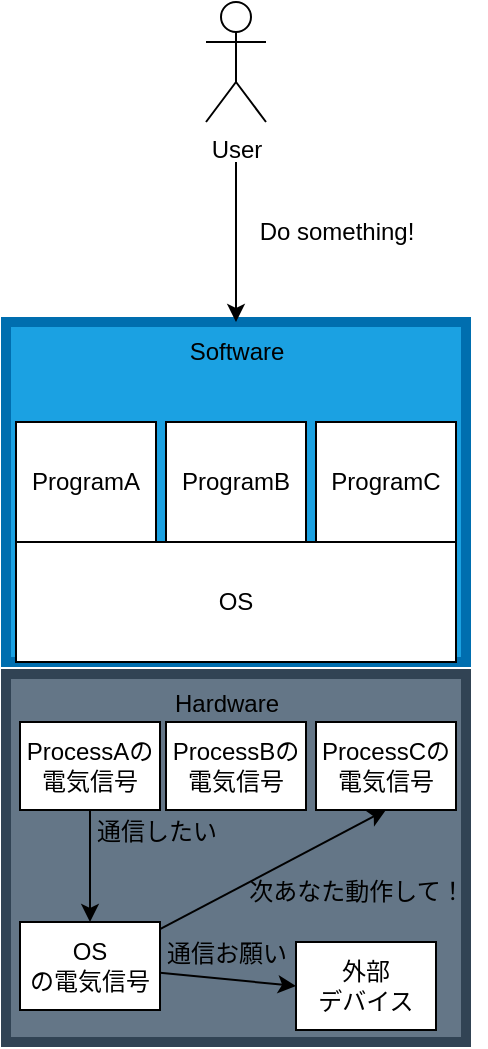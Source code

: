 <mxfile>
    <diagram id="Sfvuc9Lf6wjOlJgZZvaG" name="Page-1">
        <mxGraphModel dx="667" dy="1667" grid="1" gridSize="10" guides="1" tooltips="1" connect="1" arrows="1" fold="1" page="1" pageScale="1" pageWidth="827" pageHeight="1169" math="0" shadow="0">
            <root>
                <mxCell id="0"/>
                <mxCell id="1" parent="0"/>
                <mxCell id="14" value="" style="rounded=0;whiteSpace=wrap;html=1;fillColor=#1ba1e2;fontColor=#ffffff;strokeColor=#006EAF;strokeWidth=5;" vertex="1" parent="1">
                    <mxGeometry x="80" y="40" width="230" height="170" as="geometry"/>
                </mxCell>
                <mxCell id="6" style="edgeStyle=none;html=1;entryX=0.5;entryY=0;entryDx=0;entryDy=0;" parent="1" edge="1">
                    <mxGeometry relative="1" as="geometry">
                        <mxPoint x="195" y="-40" as="sourcePoint"/>
                        <mxPoint x="195" y="40" as="targetPoint"/>
                    </mxGeometry>
                </mxCell>
                <mxCell id="3" value="User" style="shape=umlActor;verticalLabelPosition=bottom;verticalAlign=top;html=1;outlineConnect=0;" parent="1" vertex="1">
                    <mxGeometry x="180" y="-120" width="30" height="60" as="geometry"/>
                </mxCell>
                <mxCell id="7" value="Do something!" style="text;html=1;align=center;verticalAlign=middle;resizable=0;points=[];autosize=1;strokeColor=none;fillColor=none;" parent="1" vertex="1">
                    <mxGeometry x="195" y="-20" width="100" height="30" as="geometry"/>
                </mxCell>
                <mxCell id="15" value="OS" style="rounded=0;whiteSpace=wrap;html=1;" vertex="1" parent="1">
                    <mxGeometry x="85" y="150" width="220" height="60" as="geometry"/>
                </mxCell>
                <mxCell id="16" value="ProgramA" style="rounded=0;whiteSpace=wrap;html=1;" vertex="1" parent="1">
                    <mxGeometry x="85" y="90" width="70" height="60" as="geometry"/>
                </mxCell>
                <mxCell id="17" value="Software" style="text;html=1;align=center;verticalAlign=middle;resizable=0;points=[];autosize=1;strokeColor=none;fillColor=none;" vertex="1" parent="1">
                    <mxGeometry x="160" y="40" width="70" height="30" as="geometry"/>
                </mxCell>
                <mxCell id="18" value="ProgramB" style="rounded=0;whiteSpace=wrap;html=1;" vertex="1" parent="1">
                    <mxGeometry x="160" y="90" width="70" height="60" as="geometry"/>
                </mxCell>
                <mxCell id="19" value="ProgramC" style="rounded=0;whiteSpace=wrap;html=1;" vertex="1" parent="1">
                    <mxGeometry x="235" y="90" width="70" height="60" as="geometry"/>
                </mxCell>
                <mxCell id="20" value="" style="rounded=0;whiteSpace=wrap;html=1;fillColor=#647687;fontColor=#ffffff;strokeColor=#314354;strokeWidth=5;" vertex="1" parent="1">
                    <mxGeometry x="80" y="216" width="230" height="184" as="geometry"/>
                </mxCell>
                <mxCell id="25" value="Hardware" style="text;html=1;align=center;verticalAlign=middle;resizable=0;points=[];autosize=1;strokeColor=none;fillColor=none;" vertex="1" parent="1">
                    <mxGeometry x="150" y="216" width="80" height="30" as="geometry"/>
                </mxCell>
                <mxCell id="30" style="edgeStyle=none;html=1;entryX=0.5;entryY=0;entryDx=0;entryDy=0;" edge="1" parent="1" source="26" target="29">
                    <mxGeometry relative="1" as="geometry"/>
                </mxCell>
                <mxCell id="26" value="ProcessAの電気信号" style="rounded=0;whiteSpace=wrap;html=1;" vertex="1" parent="1">
                    <mxGeometry x="87" y="240" width="70" height="44" as="geometry"/>
                </mxCell>
                <mxCell id="27" value="ProcessBの電気信号" style="rounded=0;whiteSpace=wrap;html=1;" vertex="1" parent="1">
                    <mxGeometry x="160" y="240" width="70" height="44" as="geometry"/>
                </mxCell>
                <mxCell id="28" value="ProcessCの電気信号" style="rounded=0;whiteSpace=wrap;html=1;" vertex="1" parent="1">
                    <mxGeometry x="235" y="240" width="70" height="44" as="geometry"/>
                </mxCell>
                <mxCell id="32" style="edgeStyle=none;html=1;entryX=0.5;entryY=1;entryDx=0;entryDy=0;" edge="1" parent="1" source="29" target="28">
                    <mxGeometry relative="1" as="geometry"/>
                </mxCell>
                <mxCell id="34" style="edgeStyle=none;html=1;entryX=0;entryY=0.5;entryDx=0;entryDy=0;" edge="1" parent="1" source="29" target="36">
                    <mxGeometry relative="1" as="geometry"/>
                </mxCell>
                <mxCell id="29" value="OS&lt;br&gt;の電気信号" style="rounded=0;whiteSpace=wrap;html=1;" vertex="1" parent="1">
                    <mxGeometry x="87" y="340" width="70" height="44" as="geometry"/>
                </mxCell>
                <mxCell id="31" value="通信したい" style="text;html=1;align=center;verticalAlign=middle;resizable=0;points=[];autosize=1;strokeColor=none;fillColor=none;" vertex="1" parent="1">
                    <mxGeometry x="115" y="280" width="80" height="30" as="geometry"/>
                </mxCell>
                <mxCell id="33" value="次あなた動作して！" style="text;html=1;align=center;verticalAlign=middle;resizable=0;points=[];autosize=1;strokeColor=none;fillColor=none;" vertex="1" parent="1">
                    <mxGeometry x="190" y="310" width="130" height="30" as="geometry"/>
                </mxCell>
                <mxCell id="35" value="通信お願い" style="text;html=1;align=center;verticalAlign=middle;resizable=0;points=[];autosize=1;strokeColor=none;fillColor=none;" vertex="1" parent="1">
                    <mxGeometry x="150" y="341" width="80" height="30" as="geometry"/>
                </mxCell>
                <mxCell id="36" value="外部&lt;br&gt;デバイス" style="rounded=0;whiteSpace=wrap;html=1;" vertex="1" parent="1">
                    <mxGeometry x="225" y="350" width="70" height="44" as="geometry"/>
                </mxCell>
            </root>
        </mxGraphModel>
    </diagram>
</mxfile>
